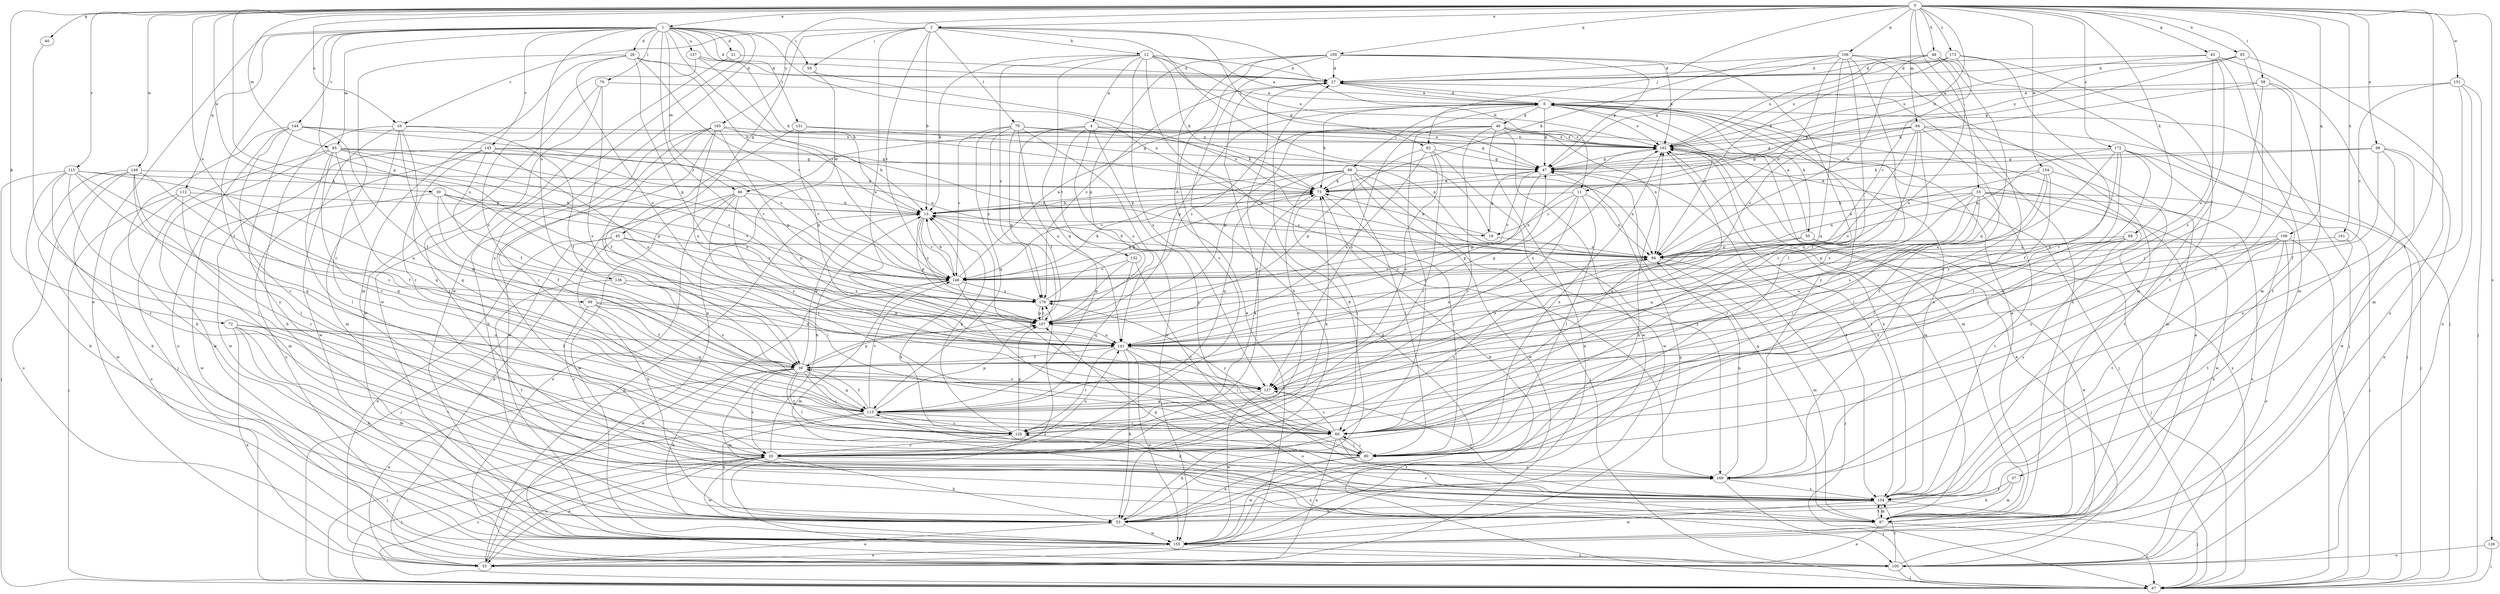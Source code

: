 strict digraph  {
0;
1;
2;
4;
6;
11;
12;
13;
16;
19;
20;
21;
26;
27;
30;
33;
37;
39;
40;
43;
45;
46;
47;
48;
50;
53;
55;
58;
59;
60;
62;
66;
67;
68;
72;
73;
76;
79;
80;
84;
85;
86;
87;
93;
94;
98;
99;
100;
106;
107;
108;
109;
112;
113;
115;
120;
126;
127;
131;
132;
134;
136;
137;
141;
144;
145;
148;
149;
151;
154;
155;
161;
162;
165;
169;
172;
173;
176;
0 -> 1  [label=a];
0 -> 2  [label=a];
0 -> 11  [label=b];
0 -> 16  [label=c];
0 -> 30  [label=e];
0 -> 37  [label=f];
0 -> 40  [label=g];
0 -> 43  [label=g];
0 -> 48  [label=h];
0 -> 55  [label=i];
0 -> 58  [label=i];
0 -> 62  [label=j];
0 -> 68  [label=k];
0 -> 72  [label=k];
0 -> 84  [label=m];
0 -> 85  [label=m];
0 -> 93  [label=n];
0 -> 98  [label=o];
0 -> 99  [label=o];
0 -> 106  [label=p];
0 -> 107  [label=p];
0 -> 108  [label=q];
0 -> 109  [label=q];
0 -> 115  [label=r];
0 -> 126  [label=s];
0 -> 149  [label=w];
0 -> 151  [label=w];
0 -> 154  [label=w];
0 -> 161  [label=x];
0 -> 165  [label=y];
0 -> 172  [label=z];
0 -> 173  [label=z];
1 -> 21  [label=d];
1 -> 26  [label=d];
1 -> 27  [label=d];
1 -> 33  [label=e];
1 -> 59  [label=i];
1 -> 76  [label=l];
1 -> 85  [label=m];
1 -> 86  [label=m];
1 -> 94  [label=n];
1 -> 112  [label=q];
1 -> 120  [label=r];
1 -> 131  [label=t];
1 -> 136  [label=u];
1 -> 137  [label=u];
1 -> 141  [label=u];
1 -> 144  [label=v];
1 -> 145  [label=v];
1 -> 148  [label=v];
1 -> 155  [label=w];
1 -> 169  [label=y];
1 -> 176  [label=z];
2 -> 11  [label=b];
2 -> 12  [label=b];
2 -> 13  [label=b];
2 -> 16  [label=c];
2 -> 19  [label=c];
2 -> 45  [label=g];
2 -> 59  [label=i];
2 -> 62  [label=j];
2 -> 79  [label=l];
2 -> 141  [label=u];
2 -> 148  [label=v];
4 -> 39  [label=f];
4 -> 73  [label=k];
4 -> 86  [label=m];
4 -> 132  [label=t];
4 -> 141  [label=u];
4 -> 162  [label=x];
4 -> 169  [label=y];
6 -> 27  [label=d];
6 -> 46  [label=g];
6 -> 47  [label=g];
6 -> 50  [label=h];
6 -> 66  [label=j];
6 -> 67  [label=j];
6 -> 73  [label=k];
6 -> 94  [label=n];
6 -> 107  [label=p];
6 -> 127  [label=s];
6 -> 162  [label=x];
11 -> 13  [label=b];
11 -> 19  [label=c];
11 -> 39  [label=f];
11 -> 80  [label=l];
11 -> 94  [label=n];
11 -> 107  [label=p];
12 -> 4  [label=a];
12 -> 6  [label=a];
12 -> 13  [label=b];
12 -> 27  [label=d];
12 -> 47  [label=g];
12 -> 73  [label=k];
12 -> 113  [label=q];
12 -> 127  [label=s];
12 -> 162  [label=x];
12 -> 169  [label=y];
12 -> 176  [label=z];
13 -> 19  [label=c];
13 -> 73  [label=k];
13 -> 107  [label=p];
13 -> 148  [label=v];
13 -> 176  [label=z];
16 -> 39  [label=f];
16 -> 53  [label=h];
16 -> 87  [label=m];
16 -> 113  [label=q];
16 -> 120  [label=r];
16 -> 155  [label=w];
16 -> 162  [label=x];
19 -> 47  [label=g];
19 -> 73  [label=k];
19 -> 94  [label=n];
20 -> 13  [label=b];
20 -> 27  [label=d];
20 -> 33  [label=e];
20 -> 53  [label=h];
20 -> 67  [label=j];
20 -> 73  [label=k];
20 -> 141  [label=u];
20 -> 155  [label=w];
20 -> 169  [label=y];
21 -> 27  [label=d];
21 -> 155  [label=w];
26 -> 13  [label=b];
26 -> 20  [label=c];
26 -> 27  [label=d];
26 -> 87  [label=m];
26 -> 107  [label=p];
26 -> 141  [label=u];
26 -> 148  [label=v];
27 -> 6  [label=a];
27 -> 169  [label=y];
27 -> 176  [label=z];
30 -> 13  [label=b];
30 -> 39  [label=f];
30 -> 141  [label=u];
30 -> 148  [label=v];
30 -> 155  [label=w];
30 -> 176  [label=z];
33 -> 13  [label=b];
33 -> 20  [label=c];
37 -> 53  [label=h];
37 -> 87  [label=m];
37 -> 134  [label=t];
39 -> 13  [label=b];
39 -> 20  [label=c];
39 -> 33  [label=e];
39 -> 53  [label=h];
39 -> 60  [label=i];
39 -> 80  [label=l];
39 -> 87  [label=m];
39 -> 107  [label=p];
39 -> 113  [label=q];
39 -> 120  [label=r];
39 -> 127  [label=s];
39 -> 162  [label=x];
40 -> 80  [label=l];
43 -> 27  [label=d];
43 -> 67  [label=j];
43 -> 87  [label=m];
43 -> 127  [label=s];
43 -> 141  [label=u];
43 -> 162  [label=x];
45 -> 33  [label=e];
45 -> 53  [label=h];
45 -> 60  [label=i];
45 -> 67  [label=j];
45 -> 94  [label=n];
45 -> 148  [label=v];
46 -> 20  [label=c];
46 -> 33  [label=e];
46 -> 60  [label=i];
46 -> 87  [label=m];
46 -> 94  [label=n];
46 -> 107  [label=p];
46 -> 155  [label=w];
46 -> 162  [label=x];
46 -> 176  [label=z];
47 -> 73  [label=k];
47 -> 107  [label=p];
47 -> 134  [label=t];
47 -> 148  [label=v];
48 -> 27  [label=d];
48 -> 87  [label=m];
48 -> 94  [label=n];
48 -> 113  [label=q];
48 -> 141  [label=u];
48 -> 162  [label=x];
50 -> 6  [label=a];
50 -> 67  [label=j];
50 -> 94  [label=n];
50 -> 127  [label=s];
50 -> 155  [label=w];
53 -> 27  [label=d];
53 -> 33  [label=e];
53 -> 73  [label=k];
53 -> 155  [label=w];
53 -> 162  [label=x];
53 -> 169  [label=y];
55 -> 13  [label=b];
55 -> 60  [label=i];
55 -> 67  [label=j];
55 -> 94  [label=n];
55 -> 100  [label=o];
55 -> 107  [label=p];
55 -> 113  [label=q];
55 -> 120  [label=r];
55 -> 134  [label=t];
55 -> 155  [label=w];
58 -> 6  [label=a];
58 -> 60  [label=i];
58 -> 73  [label=k];
58 -> 80  [label=l];
58 -> 134  [label=t];
59 -> 94  [label=n];
59 -> 100  [label=o];
60 -> 13  [label=b];
60 -> 33  [label=e];
60 -> 53  [label=h];
60 -> 80  [label=l];
60 -> 127  [label=s];
60 -> 134  [label=t];
60 -> 162  [label=x];
60 -> 176  [label=z];
62 -> 47  [label=g];
62 -> 107  [label=p];
62 -> 120  [label=r];
62 -> 127  [label=s];
62 -> 141  [label=u];
62 -> 155  [label=w];
66 -> 13  [label=b];
66 -> 20  [label=c];
66 -> 67  [label=j];
66 -> 73  [label=k];
66 -> 80  [label=l];
66 -> 94  [label=n];
66 -> 113  [label=q];
66 -> 148  [label=v];
66 -> 155  [label=w];
66 -> 169  [label=y];
67 -> 20  [label=c];
67 -> 27  [label=d];
67 -> 162  [label=x];
68 -> 94  [label=n];
68 -> 120  [label=r];
68 -> 141  [label=u];
68 -> 169  [label=y];
72 -> 33  [label=e];
72 -> 39  [label=f];
72 -> 53  [label=h];
72 -> 87  [label=m];
72 -> 134  [label=t];
72 -> 141  [label=u];
73 -> 13  [label=b];
73 -> 60  [label=i];
73 -> 80  [label=l];
76 -> 6  [label=a];
76 -> 127  [label=s];
76 -> 134  [label=t];
76 -> 155  [label=w];
79 -> 47  [label=g];
79 -> 94  [label=n];
79 -> 107  [label=p];
79 -> 113  [label=q];
79 -> 141  [label=u];
79 -> 148  [label=v];
79 -> 155  [label=w];
79 -> 162  [label=x];
79 -> 176  [label=z];
80 -> 53  [label=h];
80 -> 60  [label=i];
80 -> 155  [label=w];
80 -> 162  [label=x];
84 -> 39  [label=f];
84 -> 47  [label=g];
84 -> 67  [label=j];
84 -> 80  [label=l];
84 -> 87  [label=m];
84 -> 127  [label=s];
84 -> 141  [label=u];
84 -> 148  [label=v];
84 -> 162  [label=x];
85 -> 47  [label=g];
85 -> 67  [label=j];
85 -> 80  [label=l];
85 -> 94  [label=n];
85 -> 107  [label=p];
85 -> 113  [label=q];
85 -> 120  [label=r];
85 -> 148  [label=v];
85 -> 155  [label=w];
85 -> 176  [label=z];
86 -> 13  [label=b];
86 -> 33  [label=e];
86 -> 60  [label=i];
86 -> 100  [label=o];
86 -> 107  [label=p];
86 -> 127  [label=s];
86 -> 155  [label=w];
87 -> 6  [label=a];
87 -> 27  [label=d];
87 -> 33  [label=e];
87 -> 47  [label=g];
87 -> 67  [label=j];
87 -> 120  [label=r];
87 -> 134  [label=t];
93 -> 27  [label=d];
93 -> 47  [label=g];
93 -> 60  [label=i];
93 -> 100  [label=o];
93 -> 162  [label=x];
94 -> 13  [label=b];
94 -> 20  [label=c];
94 -> 67  [label=j];
94 -> 87  [label=m];
94 -> 148  [label=v];
98 -> 39  [label=f];
98 -> 47  [label=g];
98 -> 73  [label=k];
98 -> 100  [label=o];
98 -> 155  [label=w];
98 -> 169  [label=y];
99 -> 20  [label=c];
99 -> 39  [label=f];
99 -> 107  [label=p];
99 -> 113  [label=q];
99 -> 141  [label=u];
100 -> 6  [label=a];
100 -> 67  [label=j];
100 -> 134  [label=t];
100 -> 162  [label=x];
100 -> 176  [label=z];
106 -> 20  [label=c];
106 -> 27  [label=d];
106 -> 47  [label=g];
106 -> 73  [label=k];
106 -> 80  [label=l];
106 -> 87  [label=m];
106 -> 94  [label=n];
106 -> 113  [label=q];
106 -> 169  [label=y];
107 -> 141  [label=u];
107 -> 176  [label=z];
108 -> 53  [label=h];
108 -> 67  [label=j];
108 -> 94  [label=n];
108 -> 100  [label=o];
108 -> 134  [label=t];
108 -> 141  [label=u];
108 -> 176  [label=z];
109 -> 20  [label=c];
109 -> 27  [label=d];
109 -> 33  [label=e];
109 -> 47  [label=g];
109 -> 53  [label=h];
109 -> 60  [label=i];
109 -> 107  [label=p];
109 -> 162  [label=x];
112 -> 13  [label=b];
112 -> 20  [label=c];
112 -> 39  [label=f];
112 -> 67  [label=j];
112 -> 100  [label=o];
113 -> 39  [label=f];
113 -> 53  [label=h];
113 -> 60  [label=i];
113 -> 67  [label=j];
113 -> 107  [label=p];
113 -> 120  [label=r];
113 -> 148  [label=v];
115 -> 20  [label=c];
115 -> 53  [label=h];
115 -> 67  [label=j];
115 -> 73  [label=k];
115 -> 80  [label=l];
115 -> 113  [label=q];
115 -> 127  [label=s];
115 -> 141  [label=u];
120 -> 13  [label=b];
120 -> 20  [label=c];
120 -> 73  [label=k];
120 -> 107  [label=p];
126 -> 67  [label=j];
126 -> 100  [label=o];
127 -> 113  [label=q];
127 -> 134  [label=t];
127 -> 155  [label=w];
131 -> 39  [label=f];
131 -> 47  [label=g];
131 -> 107  [label=p];
131 -> 162  [label=x];
132 -> 80  [label=l];
132 -> 107  [label=p];
132 -> 113  [label=q];
132 -> 148  [label=v];
134 -> 6  [label=a];
134 -> 13  [label=b];
134 -> 53  [label=h];
134 -> 67  [label=j];
134 -> 87  [label=m];
134 -> 107  [label=p];
134 -> 113  [label=q];
134 -> 155  [label=w];
134 -> 162  [label=x];
136 -> 127  [label=s];
136 -> 134  [label=t];
136 -> 176  [label=z];
137 -> 13  [label=b];
137 -> 27  [label=d];
137 -> 73  [label=k];
137 -> 127  [label=s];
141 -> 39  [label=f];
141 -> 47  [label=g];
141 -> 53  [label=h];
141 -> 60  [label=i];
141 -> 94  [label=n];
141 -> 100  [label=o];
141 -> 120  [label=r];
141 -> 155  [label=w];
144 -> 20  [label=c];
144 -> 39  [label=f];
144 -> 53  [label=h];
144 -> 100  [label=o];
144 -> 148  [label=v];
144 -> 162  [label=x];
144 -> 169  [label=y];
145 -> 39  [label=f];
145 -> 47  [label=g];
145 -> 94  [label=n];
145 -> 100  [label=o];
145 -> 113  [label=q];
145 -> 141  [label=u];
145 -> 148  [label=v];
145 -> 155  [label=w];
148 -> 6  [label=a];
148 -> 13  [label=b];
148 -> 33  [label=e];
148 -> 60  [label=i];
148 -> 73  [label=k];
148 -> 87  [label=m];
148 -> 176  [label=z];
149 -> 53  [label=h];
149 -> 73  [label=k];
149 -> 80  [label=l];
149 -> 87  [label=m];
149 -> 100  [label=o];
149 -> 113  [label=q];
149 -> 155  [label=w];
151 -> 6  [label=a];
151 -> 67  [label=j];
151 -> 87  [label=m];
151 -> 100  [label=o];
151 -> 148  [label=v];
154 -> 60  [label=i];
154 -> 73  [label=k];
154 -> 80  [label=l];
154 -> 94  [label=n];
154 -> 127  [label=s];
154 -> 169  [label=y];
155 -> 33  [label=e];
155 -> 47  [label=g];
155 -> 100  [label=o];
161 -> 94  [label=n];
161 -> 134  [label=t];
162 -> 47  [label=g];
162 -> 67  [label=j];
162 -> 87  [label=m];
162 -> 134  [label=t];
165 -> 13  [label=b];
165 -> 39  [label=f];
165 -> 53  [label=h];
165 -> 60  [label=i];
165 -> 107  [label=p];
165 -> 141  [label=u];
165 -> 155  [label=w];
165 -> 162  [label=x];
169 -> 67  [label=j];
169 -> 94  [label=n];
169 -> 134  [label=t];
172 -> 39  [label=f];
172 -> 47  [label=g];
172 -> 60  [label=i];
172 -> 67  [label=j];
172 -> 80  [label=l];
172 -> 94  [label=n];
172 -> 134  [label=t];
172 -> 141  [label=u];
173 -> 27  [label=d];
173 -> 73  [label=k];
173 -> 120  [label=r];
173 -> 134  [label=t];
173 -> 148  [label=v];
173 -> 162  [label=x];
176 -> 73  [label=k];
176 -> 107  [label=p];
176 -> 162  [label=x];
}
